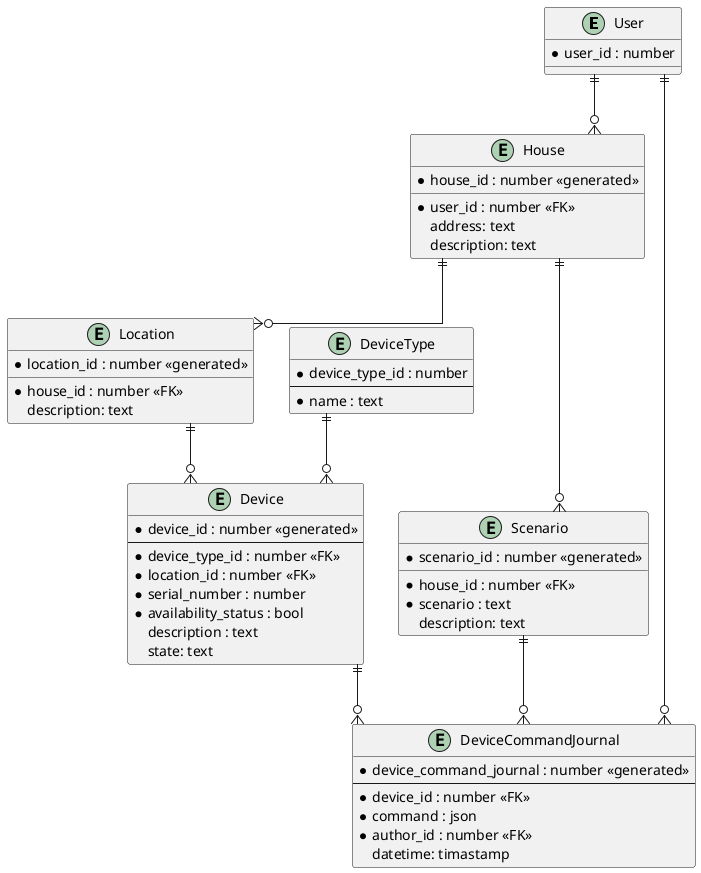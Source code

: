 @startuml
skinparam linetype ortho

entity "User" as user {
    *user_id : number 
}

entity "Device" as device {
    *device_id : number <<generated>>
    --
    *device_type_id : number <<FK>>
    *location_id : number <<FK>>
    *serial_number : number
    *availability_status : bool
    description : text
    state: text
}

entity "DeviceType" as device_type {
    *device_type_id : number
    --
    *name : text
}

entity "Location" as location {
    *location_id : number <<generated>>
    __
    *house_id : number <<FK>>
    description: text
}

entity "House" as house {
    *house_id : number <<generated>>
    __
    *user_id : number <<FK>>
    address: text
    description: text
}

entity "Scenario" as scenario {
    *scenario_id : number <<generated>>
    __
    *house_id : number <<FK>>
    *scenario : text
    description: text
}

entity "DeviceCommandJournal" as device_command_journal {
    *device_command_journal : number <<generated>>
    --
    *device_id : number <<FK>>
    *command : json
    *author_id : number <<FK>>
    datetime: timastamp
}

device_type ||--o{ device
user ||--o{ house
house ||--o{ location
house ||--o{ scenario
location ||--o{ device
device ||--o{ device_command_journal
user ||--o{ device_command_journal
scenario ||--o{ device_command_journal

@enduml
